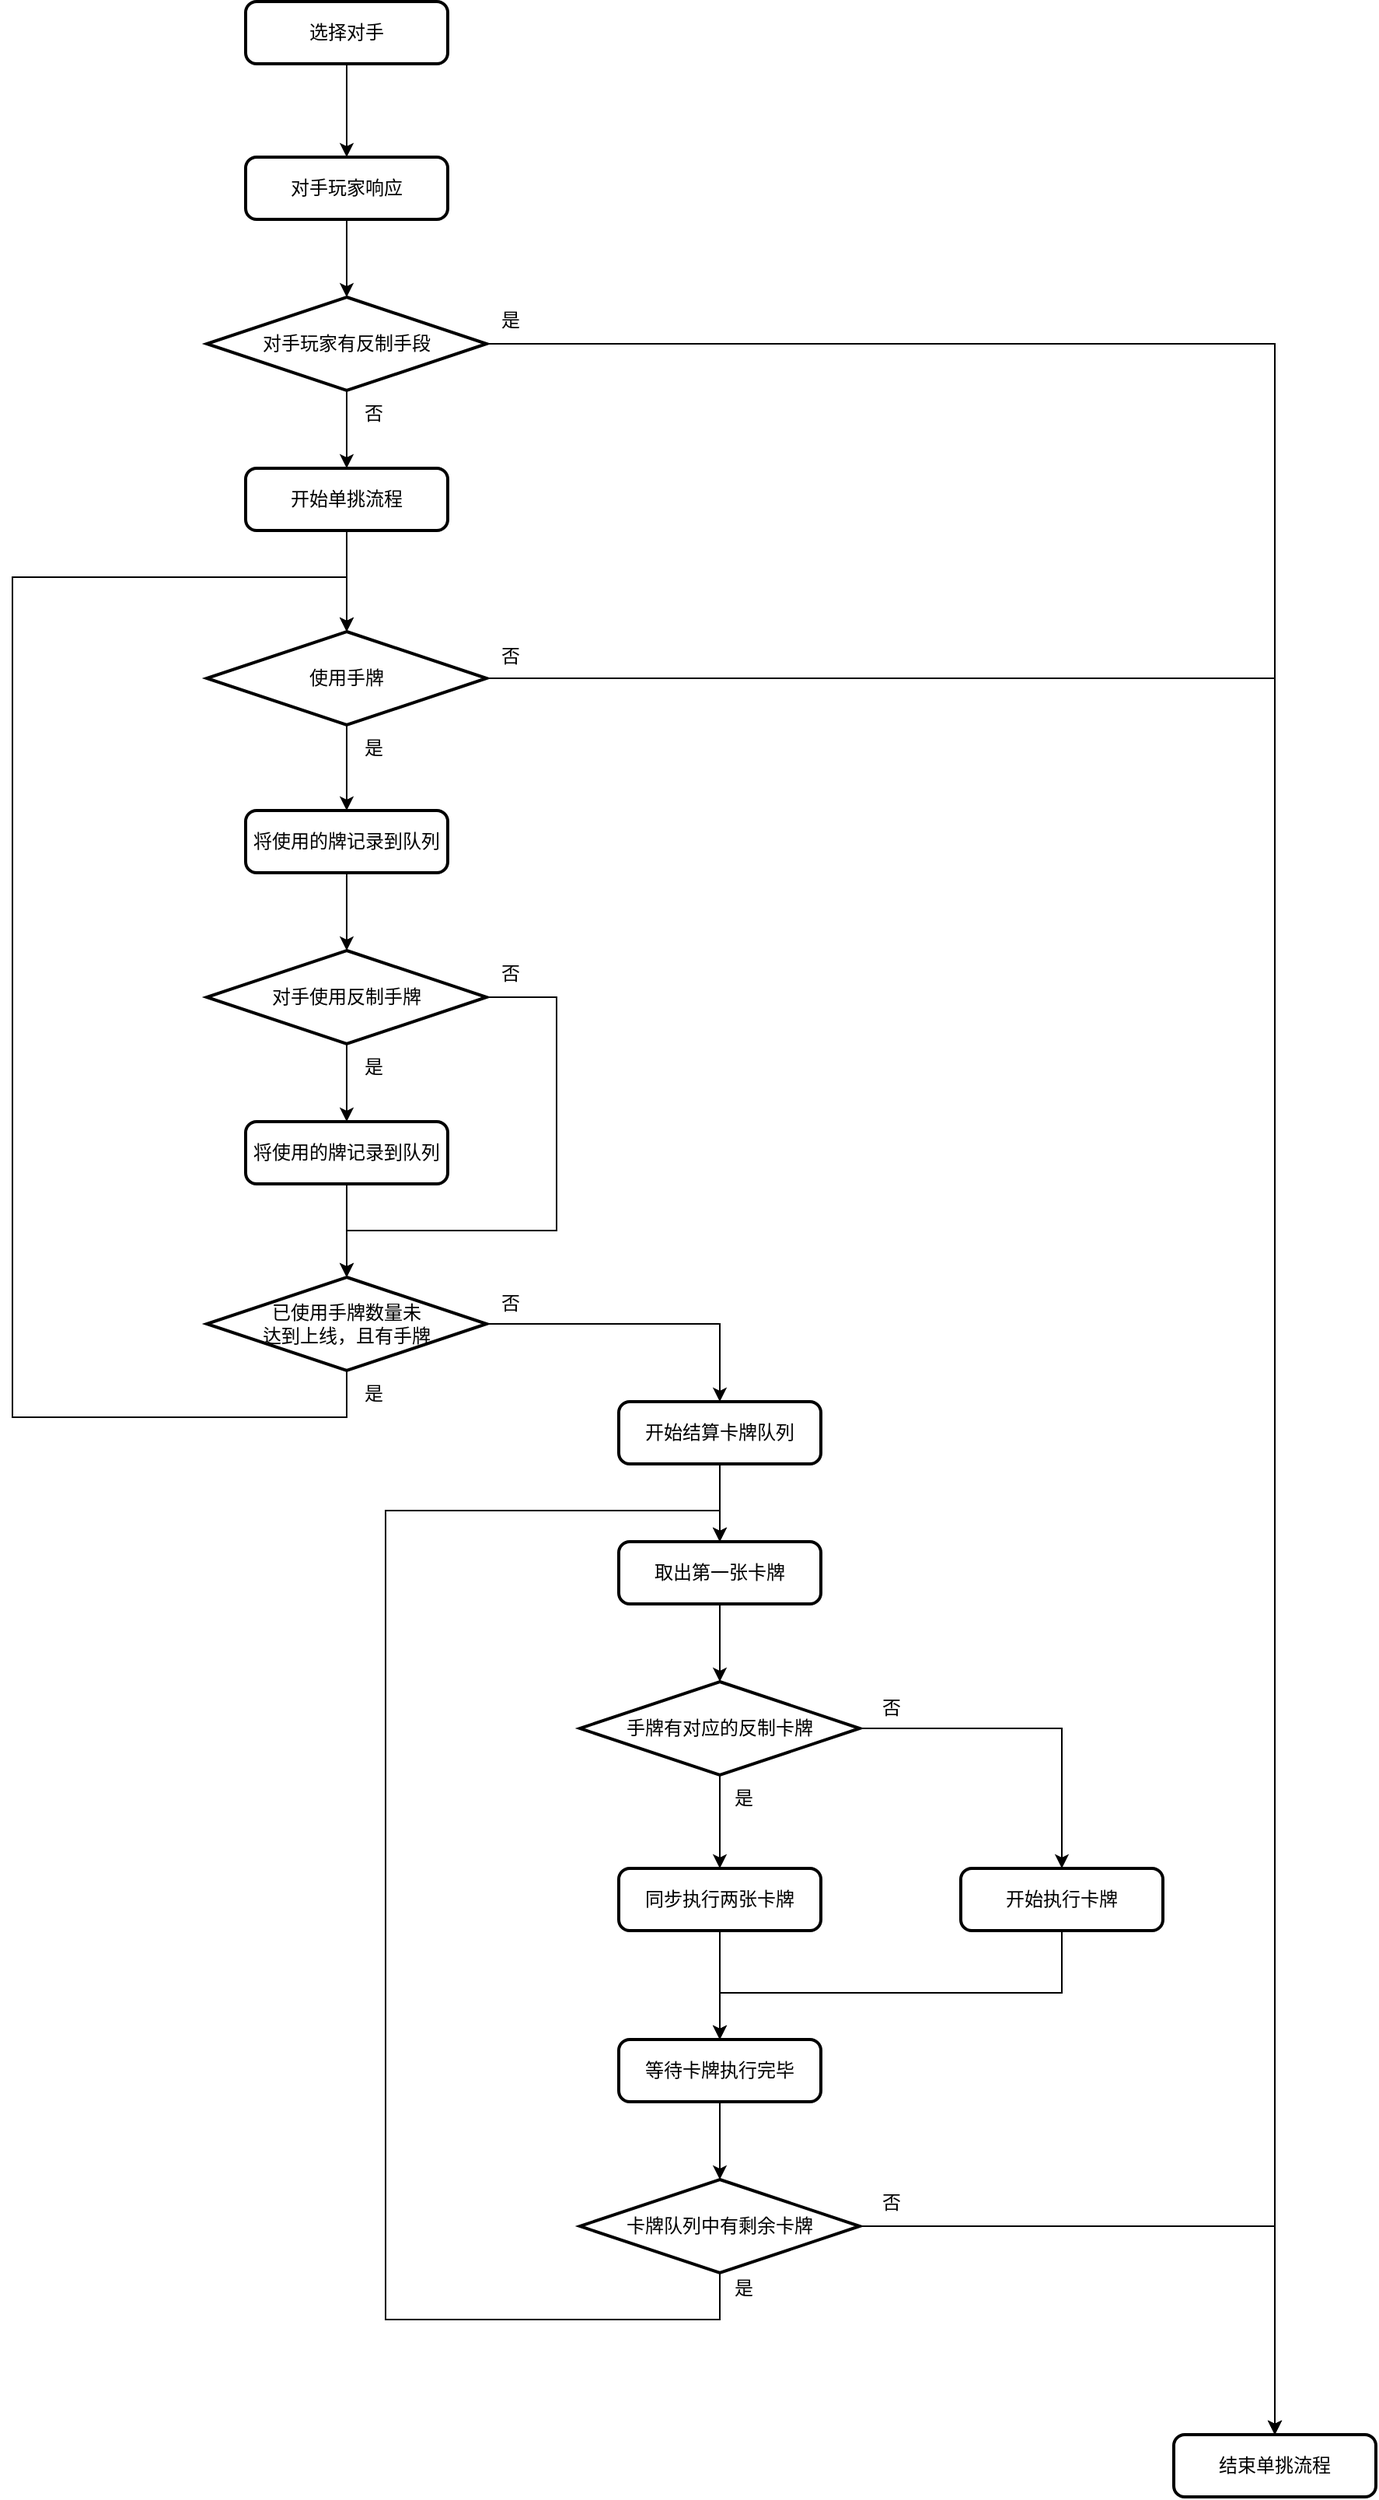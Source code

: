 <mxfile version="20.7.3" type="device"><diagram id="jaGjxz-QsCqBnloNe5Vl" name="第 1 页"><mxGraphModel dx="1147" dy="678" grid="1" gridSize="10" guides="1" tooltips="1" connect="1" arrows="1" fold="1" page="1" pageScale="1" pageWidth="827" pageHeight="1169" math="0" shadow="0"><root><mxCell id="0"/><mxCell id="1" parent="0"/><mxCell id="c8QTUX2oZgJlCQST8OYx-3" style="edgeStyle=orthogonalEdgeStyle;rounded=0;orthogonalLoop=1;jettySize=auto;html=1;entryX=0.5;entryY=0;entryDx=0;entryDy=0;" edge="1" parent="1" source="c8QTUX2oZgJlCQST8OYx-1" target="c8QTUX2oZgJlCQST8OYx-2"><mxGeometry relative="1" as="geometry"/></mxCell><mxCell id="c8QTUX2oZgJlCQST8OYx-1" value="选择对手" style="rounded=1;whiteSpace=wrap;html=1;absoluteArcSize=1;arcSize=14;strokeWidth=2;" vertex="1" parent="1"><mxGeometry x="230" y="150" width="130" height="40" as="geometry"/></mxCell><mxCell id="c8QTUX2oZgJlCQST8OYx-5" style="edgeStyle=orthogonalEdgeStyle;rounded=0;orthogonalLoop=1;jettySize=auto;html=1;entryX=0.5;entryY=0;entryDx=0;entryDy=0;entryPerimeter=0;" edge="1" parent="1" source="c8QTUX2oZgJlCQST8OYx-2" target="c8QTUX2oZgJlCQST8OYx-4"><mxGeometry relative="1" as="geometry"/></mxCell><mxCell id="c8QTUX2oZgJlCQST8OYx-2" value="对手玩家响应" style="rounded=1;whiteSpace=wrap;html=1;absoluteArcSize=1;arcSize=14;strokeWidth=2;" vertex="1" parent="1"><mxGeometry x="230" y="250" width="130" height="40" as="geometry"/></mxCell><mxCell id="c8QTUX2oZgJlCQST8OYx-7" style="edgeStyle=orthogonalEdgeStyle;rounded=0;orthogonalLoop=1;jettySize=auto;html=1;entryX=0.5;entryY=0;entryDx=0;entryDy=0;" edge="1" parent="1" source="c8QTUX2oZgJlCQST8OYx-4" target="c8QTUX2oZgJlCQST8OYx-6"><mxGeometry relative="1" as="geometry"/></mxCell><mxCell id="c8QTUX2oZgJlCQST8OYx-10" style="edgeStyle=orthogonalEdgeStyle;rounded=0;orthogonalLoop=1;jettySize=auto;html=1;" edge="1" parent="1" source="c8QTUX2oZgJlCQST8OYx-4" target="c8QTUX2oZgJlCQST8OYx-9"><mxGeometry relative="1" as="geometry"/></mxCell><mxCell id="c8QTUX2oZgJlCQST8OYx-4" value="对手玩家有反制手段" style="strokeWidth=2;html=1;shape=mxgraph.flowchart.decision;whiteSpace=wrap;" vertex="1" parent="1"><mxGeometry x="205" y="340" width="180" height="60" as="geometry"/></mxCell><mxCell id="c8QTUX2oZgJlCQST8OYx-14" style="edgeStyle=orthogonalEdgeStyle;rounded=0;orthogonalLoop=1;jettySize=auto;html=1;entryX=0.5;entryY=0;entryDx=0;entryDy=0;entryPerimeter=0;" edge="1" parent="1" source="c8QTUX2oZgJlCQST8OYx-6" target="c8QTUX2oZgJlCQST8OYx-13"><mxGeometry relative="1" as="geometry"/></mxCell><mxCell id="c8QTUX2oZgJlCQST8OYx-6" value="开始单挑流程" style="rounded=1;whiteSpace=wrap;html=1;absoluteArcSize=1;arcSize=14;strokeWidth=2;" vertex="1" parent="1"><mxGeometry x="230" y="450" width="130" height="40" as="geometry"/></mxCell><mxCell id="c8QTUX2oZgJlCQST8OYx-8" value="否" style="text;html=1;align=center;verticalAlign=middle;resizable=0;points=[];autosize=1;strokeColor=none;fillColor=none;" vertex="1" parent="1"><mxGeometry x="292" y="400" width="40" height="30" as="geometry"/></mxCell><mxCell id="c8QTUX2oZgJlCQST8OYx-9" value="结束单挑流程" style="rounded=1;whiteSpace=wrap;html=1;absoluteArcSize=1;arcSize=14;strokeWidth=2;" vertex="1" parent="1"><mxGeometry x="827" y="1714" width="130" height="40" as="geometry"/></mxCell><mxCell id="c8QTUX2oZgJlCQST8OYx-11" value="是" style="text;html=1;align=center;verticalAlign=middle;resizable=0;points=[];autosize=1;strokeColor=none;fillColor=none;" vertex="1" parent="1"><mxGeometry x="380" y="340" width="40" height="30" as="geometry"/></mxCell><mxCell id="c8QTUX2oZgJlCQST8OYx-22" style="edgeStyle=orthogonalEdgeStyle;rounded=0;orthogonalLoop=1;jettySize=auto;html=1;" edge="1" parent="1" source="c8QTUX2oZgJlCQST8OYx-12" target="c8QTUX2oZgJlCQST8OYx-17"><mxGeometry relative="1" as="geometry"/></mxCell><mxCell id="c8QTUX2oZgJlCQST8OYx-12" value="将使用的牌记录到队列" style="rounded=1;whiteSpace=wrap;html=1;absoluteArcSize=1;arcSize=14;strokeWidth=2;" vertex="1" parent="1"><mxGeometry x="230" y="670" width="130" height="40" as="geometry"/></mxCell><mxCell id="c8QTUX2oZgJlCQST8OYx-15" style="edgeStyle=orthogonalEdgeStyle;rounded=0;orthogonalLoop=1;jettySize=auto;html=1;" edge="1" parent="1" source="c8QTUX2oZgJlCQST8OYx-13" target="c8QTUX2oZgJlCQST8OYx-9"><mxGeometry relative="1" as="geometry"/></mxCell><mxCell id="c8QTUX2oZgJlCQST8OYx-18" style="edgeStyle=orthogonalEdgeStyle;rounded=0;orthogonalLoop=1;jettySize=auto;html=1;" edge="1" parent="1" source="c8QTUX2oZgJlCQST8OYx-13" target="c8QTUX2oZgJlCQST8OYx-12"><mxGeometry relative="1" as="geometry"/></mxCell><mxCell id="c8QTUX2oZgJlCQST8OYx-13" value="使用手牌" style="strokeWidth=2;html=1;shape=mxgraph.flowchart.decision;whiteSpace=wrap;" vertex="1" parent="1"><mxGeometry x="205" y="555" width="180" height="60" as="geometry"/></mxCell><mxCell id="c8QTUX2oZgJlCQST8OYx-16" value="否" style="text;html=1;align=center;verticalAlign=middle;resizable=0;points=[];autosize=1;strokeColor=none;fillColor=none;" vertex="1" parent="1"><mxGeometry x="380" y="556" width="40" height="30" as="geometry"/></mxCell><mxCell id="c8QTUX2oZgJlCQST8OYx-20" style="edgeStyle=orthogonalEdgeStyle;rounded=0;orthogonalLoop=1;jettySize=auto;html=1;entryX=0.5;entryY=0;entryDx=0;entryDy=0;" edge="1" parent="1" source="c8QTUX2oZgJlCQST8OYx-17" target="c8QTUX2oZgJlCQST8OYx-24"><mxGeometry relative="1" as="geometry"><mxPoint x="295" y="890" as="targetPoint"/></mxGeometry></mxCell><mxCell id="c8QTUX2oZgJlCQST8OYx-29" style="edgeStyle=orthogonalEdgeStyle;rounded=0;orthogonalLoop=1;jettySize=auto;html=1;entryX=0.5;entryY=0;entryDx=0;entryDy=0;entryPerimeter=0;" edge="1" parent="1" source="c8QTUX2oZgJlCQST8OYx-17" target="c8QTUX2oZgJlCQST8OYx-25"><mxGeometry relative="1" as="geometry"><Array as="points"><mxPoint x="430" y="790"/><mxPoint x="430" y="940"/><mxPoint x="295" y="940"/></Array></mxGeometry></mxCell><mxCell id="c8QTUX2oZgJlCQST8OYx-17" value="对手使用反制手牌" style="strokeWidth=2;html=1;shape=mxgraph.flowchart.decision;whiteSpace=wrap;" vertex="1" parent="1"><mxGeometry x="205" y="760" width="180" height="60" as="geometry"/></mxCell><mxCell id="c8QTUX2oZgJlCQST8OYx-19" value="是" style="text;html=1;align=center;verticalAlign=middle;resizable=0;points=[];autosize=1;strokeColor=none;fillColor=none;" vertex="1" parent="1"><mxGeometry x="292" y="615" width="40" height="30" as="geometry"/></mxCell><mxCell id="c8QTUX2oZgJlCQST8OYx-21" value="否" style="text;html=1;align=center;verticalAlign=middle;resizable=0;points=[];autosize=1;strokeColor=none;fillColor=none;" vertex="1" parent="1"><mxGeometry x="380" y="760" width="40" height="30" as="geometry"/></mxCell><mxCell id="c8QTUX2oZgJlCQST8OYx-23" value="是" style="text;html=1;align=center;verticalAlign=middle;resizable=0;points=[];autosize=1;strokeColor=none;fillColor=none;" vertex="1" parent="1"><mxGeometry x="292" y="820" width="40" height="30" as="geometry"/></mxCell><mxCell id="c8QTUX2oZgJlCQST8OYx-26" style="edgeStyle=orthogonalEdgeStyle;rounded=0;orthogonalLoop=1;jettySize=auto;html=1;entryX=0.5;entryY=0;entryDx=0;entryDy=0;entryPerimeter=0;" edge="1" parent="1" source="c8QTUX2oZgJlCQST8OYx-24" target="c8QTUX2oZgJlCQST8OYx-25"><mxGeometry relative="1" as="geometry"/></mxCell><mxCell id="c8QTUX2oZgJlCQST8OYx-24" value="将使用的牌记录到队列" style="rounded=1;whiteSpace=wrap;html=1;absoluteArcSize=1;arcSize=14;strokeWidth=2;" vertex="1" parent="1"><mxGeometry x="230" y="870" width="130" height="40" as="geometry"/></mxCell><mxCell id="c8QTUX2oZgJlCQST8OYx-27" style="edgeStyle=orthogonalEdgeStyle;rounded=0;orthogonalLoop=1;jettySize=auto;html=1;entryX=0.5;entryY=0;entryDx=0;entryDy=0;entryPerimeter=0;" edge="1" parent="1" source="c8QTUX2oZgJlCQST8OYx-25" target="c8QTUX2oZgJlCQST8OYx-13"><mxGeometry relative="1" as="geometry"><Array as="points"><mxPoint x="295" y="1060"/><mxPoint x="80" y="1060"/><mxPoint x="80" y="520"/><mxPoint x="295" y="520"/></Array></mxGeometry></mxCell><mxCell id="c8QTUX2oZgJlCQST8OYx-31" style="edgeStyle=orthogonalEdgeStyle;rounded=0;orthogonalLoop=1;jettySize=auto;html=1;" edge="1" parent="1" source="c8QTUX2oZgJlCQST8OYx-25" target="c8QTUX2oZgJlCQST8OYx-30"><mxGeometry relative="1" as="geometry"/></mxCell><mxCell id="c8QTUX2oZgJlCQST8OYx-25" value="已使用手牌数量未&lt;br&gt;达到上线，且有手牌" style="strokeWidth=2;html=1;shape=mxgraph.flowchart.decision;whiteSpace=wrap;" vertex="1" parent="1"><mxGeometry x="205" y="970" width="180" height="60" as="geometry"/></mxCell><mxCell id="c8QTUX2oZgJlCQST8OYx-28" value="是" style="text;html=1;align=center;verticalAlign=middle;resizable=0;points=[];autosize=1;strokeColor=none;fillColor=none;" vertex="1" parent="1"><mxGeometry x="292" y="1030" width="40" height="30" as="geometry"/></mxCell><mxCell id="c8QTUX2oZgJlCQST8OYx-34" style="edgeStyle=orthogonalEdgeStyle;rounded=0;orthogonalLoop=1;jettySize=auto;html=1;entryX=0.5;entryY=0;entryDx=0;entryDy=0;" edge="1" parent="1" source="c8QTUX2oZgJlCQST8OYx-30" target="c8QTUX2oZgJlCQST8OYx-41"><mxGeometry relative="1" as="geometry"/></mxCell><mxCell id="c8QTUX2oZgJlCQST8OYx-30" value="开始结算卡牌队列" style="rounded=1;whiteSpace=wrap;html=1;absoluteArcSize=1;arcSize=14;strokeWidth=2;" vertex="1" parent="1"><mxGeometry x="470" y="1050" width="130" height="40" as="geometry"/></mxCell><mxCell id="c8QTUX2oZgJlCQST8OYx-32" value="否" style="text;html=1;align=center;verticalAlign=middle;resizable=0;points=[];autosize=1;strokeColor=none;fillColor=none;" vertex="1" parent="1"><mxGeometry x="380" y="972" width="40" height="30" as="geometry"/></mxCell><mxCell id="c8QTUX2oZgJlCQST8OYx-36" style="edgeStyle=orthogonalEdgeStyle;rounded=0;orthogonalLoop=1;jettySize=auto;html=1;" edge="1" parent="1" source="c8QTUX2oZgJlCQST8OYx-33" target="c8QTUX2oZgJlCQST8OYx-35"><mxGeometry relative="1" as="geometry"/></mxCell><mxCell id="c8QTUX2oZgJlCQST8OYx-38" style="edgeStyle=orthogonalEdgeStyle;rounded=0;orthogonalLoop=1;jettySize=auto;html=1;" edge="1" parent="1" source="c8QTUX2oZgJlCQST8OYx-33" target="c8QTUX2oZgJlCQST8OYx-37"><mxGeometry relative="1" as="geometry"/></mxCell><mxCell id="c8QTUX2oZgJlCQST8OYx-33" value="手牌有对应的反制卡牌" style="strokeWidth=2;html=1;shape=mxgraph.flowchart.decision;whiteSpace=wrap;" vertex="1" parent="1"><mxGeometry x="445" y="1230" width="180" height="60" as="geometry"/></mxCell><mxCell id="c8QTUX2oZgJlCQST8OYx-45" style="edgeStyle=orthogonalEdgeStyle;rounded=0;orthogonalLoop=1;jettySize=auto;html=1;" edge="1" parent="1" source="c8QTUX2oZgJlCQST8OYx-35" target="c8QTUX2oZgJlCQST8OYx-44"><mxGeometry relative="1" as="geometry"/></mxCell><mxCell id="c8QTUX2oZgJlCQST8OYx-35" value="同步执行两张卡牌" style="rounded=1;whiteSpace=wrap;html=1;absoluteArcSize=1;arcSize=14;strokeWidth=2;" vertex="1" parent="1"><mxGeometry x="470" y="1350" width="130" height="40" as="geometry"/></mxCell><mxCell id="c8QTUX2oZgJlCQST8OYx-46" style="edgeStyle=orthogonalEdgeStyle;rounded=0;orthogonalLoop=1;jettySize=auto;html=1;" edge="1" parent="1" source="c8QTUX2oZgJlCQST8OYx-37" target="c8QTUX2oZgJlCQST8OYx-44"><mxGeometry relative="1" as="geometry"><Array as="points"><mxPoint x="755" y="1430"/><mxPoint x="535" y="1430"/></Array></mxGeometry></mxCell><mxCell id="c8QTUX2oZgJlCQST8OYx-37" value="开始执行卡牌" style="rounded=1;whiteSpace=wrap;html=1;absoluteArcSize=1;arcSize=14;strokeWidth=2;" vertex="1" parent="1"><mxGeometry x="690" y="1350" width="130" height="40" as="geometry"/></mxCell><mxCell id="c8QTUX2oZgJlCQST8OYx-39" value="是" style="text;html=1;align=center;verticalAlign=middle;resizable=0;points=[];autosize=1;strokeColor=none;fillColor=none;" vertex="1" parent="1"><mxGeometry x="530" y="1290" width="40" height="30" as="geometry"/></mxCell><mxCell id="c8QTUX2oZgJlCQST8OYx-40" value="否" style="text;html=1;align=center;verticalAlign=middle;resizable=0;points=[];autosize=1;strokeColor=none;fillColor=none;" vertex="1" parent="1"><mxGeometry x="625" y="1232" width="40" height="30" as="geometry"/></mxCell><mxCell id="c8QTUX2oZgJlCQST8OYx-42" style="edgeStyle=orthogonalEdgeStyle;rounded=0;orthogonalLoop=1;jettySize=auto;html=1;entryX=0.5;entryY=0;entryDx=0;entryDy=0;entryPerimeter=0;" edge="1" parent="1" source="c8QTUX2oZgJlCQST8OYx-41" target="c8QTUX2oZgJlCQST8OYx-33"><mxGeometry relative="1" as="geometry"/></mxCell><mxCell id="c8QTUX2oZgJlCQST8OYx-41" value="取出第一张卡牌" style="rounded=1;whiteSpace=wrap;html=1;absoluteArcSize=1;arcSize=14;strokeWidth=2;" vertex="1" parent="1"><mxGeometry x="470" y="1140" width="130" height="40" as="geometry"/></mxCell><mxCell id="c8QTUX2oZgJlCQST8OYx-48" style="edgeStyle=orthogonalEdgeStyle;rounded=0;orthogonalLoop=1;jettySize=auto;html=1;" edge="1" parent="1" source="c8QTUX2oZgJlCQST8OYx-43" target="c8QTUX2oZgJlCQST8OYx-41"><mxGeometry relative="1" as="geometry"><Array as="points"><mxPoint x="535" y="1640"/><mxPoint x="320" y="1640"/><mxPoint x="320" y="1120"/><mxPoint x="535" y="1120"/></Array></mxGeometry></mxCell><mxCell id="c8QTUX2oZgJlCQST8OYx-50" style="edgeStyle=orthogonalEdgeStyle;rounded=0;orthogonalLoop=1;jettySize=auto;html=1;entryX=0.5;entryY=0;entryDx=0;entryDy=0;" edge="1" parent="1" source="c8QTUX2oZgJlCQST8OYx-43" target="c8QTUX2oZgJlCQST8OYx-9"><mxGeometry relative="1" as="geometry"/></mxCell><mxCell id="c8QTUX2oZgJlCQST8OYx-43" value="卡牌队列中有剩余卡牌" style="strokeWidth=2;html=1;shape=mxgraph.flowchart.decision;whiteSpace=wrap;" vertex="1" parent="1"><mxGeometry x="445" y="1550" width="180" height="60" as="geometry"/></mxCell><mxCell id="c8QTUX2oZgJlCQST8OYx-47" style="edgeStyle=orthogonalEdgeStyle;rounded=0;orthogonalLoop=1;jettySize=auto;html=1;" edge="1" parent="1" source="c8QTUX2oZgJlCQST8OYx-44" target="c8QTUX2oZgJlCQST8OYx-43"><mxGeometry relative="1" as="geometry"/></mxCell><mxCell id="c8QTUX2oZgJlCQST8OYx-44" value="等待卡牌执行完毕" style="rounded=1;whiteSpace=wrap;html=1;absoluteArcSize=1;arcSize=14;strokeWidth=2;" vertex="1" parent="1"><mxGeometry x="470" y="1460" width="130" height="40" as="geometry"/></mxCell><mxCell id="c8QTUX2oZgJlCQST8OYx-49" value="是" style="text;html=1;align=center;verticalAlign=middle;resizable=0;points=[];autosize=1;strokeColor=none;fillColor=none;" vertex="1" parent="1"><mxGeometry x="530" y="1605" width="40" height="30" as="geometry"/></mxCell><mxCell id="c8QTUX2oZgJlCQST8OYx-51" value="否" style="text;html=1;align=center;verticalAlign=middle;resizable=0;points=[];autosize=1;strokeColor=none;fillColor=none;" vertex="1" parent="1"><mxGeometry x="625" y="1550" width="40" height="30" as="geometry"/></mxCell></root></mxGraphModel></diagram></mxfile>
